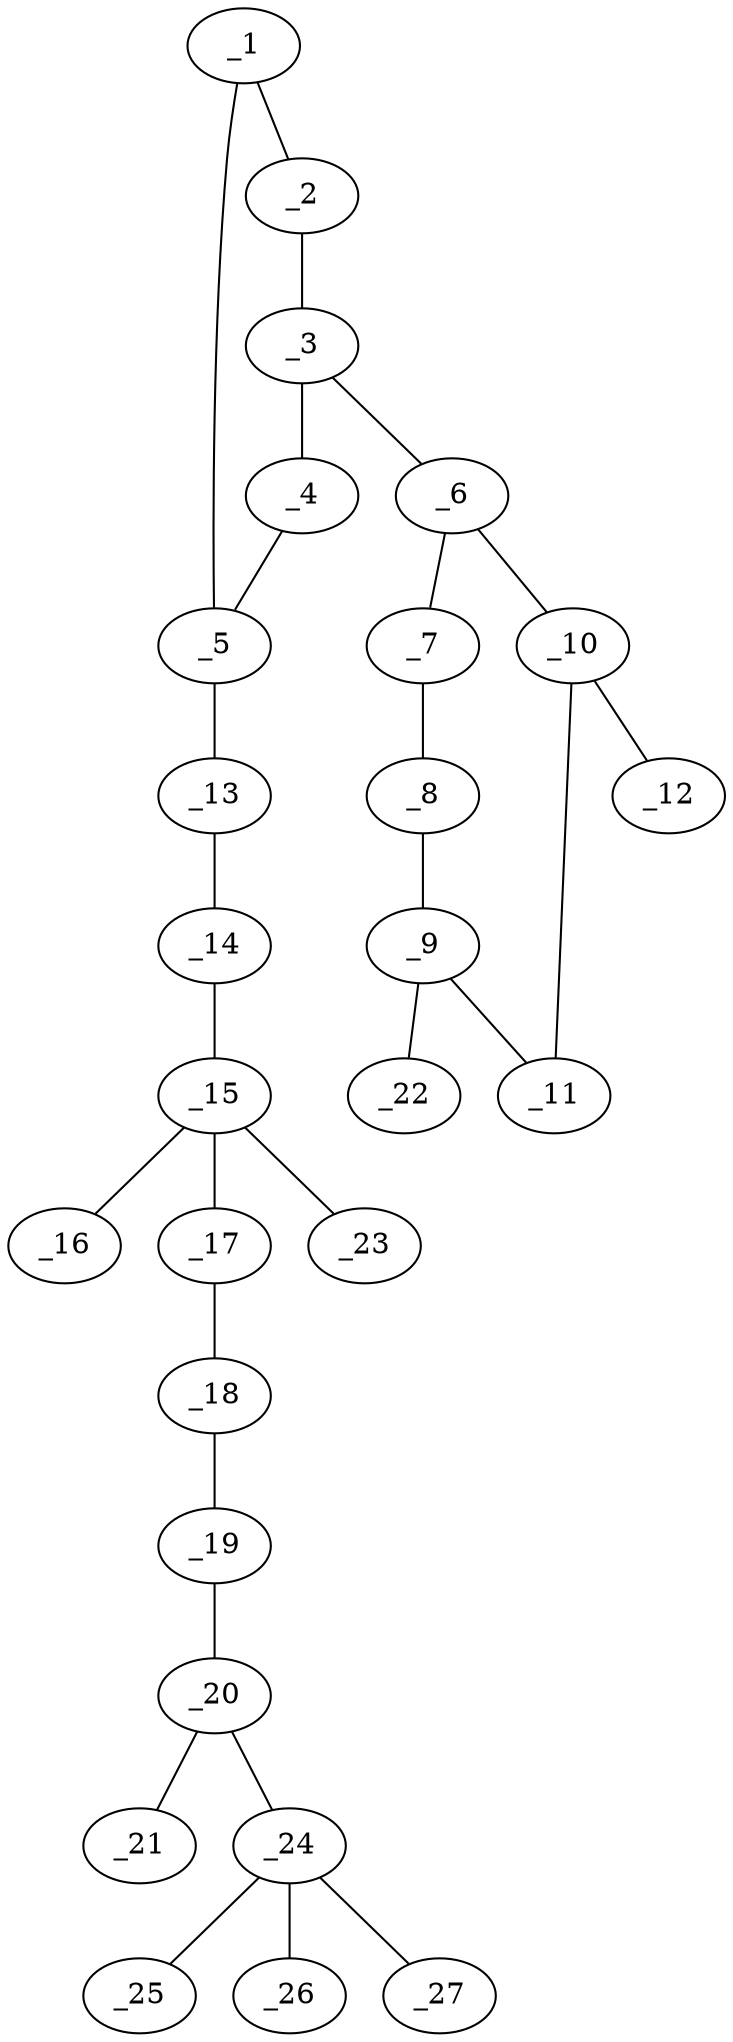 graph molid685584 {
	_1	 [charge=0,
		chem=1,
		symbol="C  ",
		x="5.5277",
		y="-1.028"];
	_2	 [charge=0,
		chem=1,
		symbol="C  ",
		x="5.8367",
		y="-1.979"];
	_1 -- _2	 [valence=1];
	_5	 [charge=0,
		chem=1,
		symbol="C  ",
		x="4.5277",
		y="-1.028"];
	_1 -- _5	 [valence=1];
	_3	 [charge=0,
		chem=1,
		symbol="C  ",
		x="5.0277",
		y="-2.5668"];
	_2 -- _3	 [valence=1];
	_4	 [charge=0,
		chem=2,
		symbol="O  ",
		x="4.2187",
		y="-1.979"];
	_3 -- _4	 [valence=1];
	_6	 [charge=0,
		chem=4,
		symbol="N  ",
		x="5.0277",
		y="-3.5668"];
	_3 -- _6	 [valence=1];
	_4 -- _5	 [valence=1];
	_13	 [charge=0,
		chem=1,
		symbol="C  ",
		x="3.9399",
		y="-0.2189"];
	_5 -- _13	 [valence=1];
	_7	 [charge=0,
		chem=1,
		symbol="C  ",
		x="5.8937",
		y="-4.0668"];
	_6 -- _7	 [valence=1];
	_10	 [charge=0,
		chem=1,
		symbol="C  ",
		x="4.1617",
		y="-4.0668"];
	_6 -- _10	 [valence=1];
	_8	 [charge=0,
		chem=1,
		symbol="C  ",
		x="5.8937",
		y="-5.0668"];
	_7 -- _8	 [valence=2];
	_9	 [charge=0,
		chem=1,
		symbol="C  ",
		x="5.0277",
		y="-5.5668"];
	_8 -- _9	 [valence=1];
	_11	 [charge=0,
		chem=4,
		symbol="N  ",
		x="4.1617",
		y="-5.0668"];
	_9 -- _11	 [valence=1];
	_22	 [charge=0,
		chem=4,
		symbol="N  ",
		x="5.0277",
		y="-6.5668"];
	_9 -- _22	 [valence=1];
	_10 -- _11	 [valence=1];
	_12	 [charge=0,
		chem=2,
		symbol="O  ",
		x="3.2956",
		y="-3.5668"];
	_10 -- _12	 [valence=2];
	_14	 [charge=0,
		chem=2,
		symbol="O  ",
		x="4.3467",
		y="0.6946"];
	_13 -- _14	 [valence=1];
	_15	 [charge=0,
		chem=6,
		symbol="P  ",
		x="3.7589",
		y="1.5036"];
	_14 -- _15	 [valence=1];
	_16	 [charge=0,
		chem=2,
		symbol="O  ",
		x="2.9499",
		y="0.9158"];
	_15 -- _16	 [valence=2];
	_17	 [charge=0,
		chem=2,
		symbol="O  ",
		x="3.1711",
		y="2.3127"];
	_15 -- _17	 [valence=1];
	_23	 [charge=0,
		chem=2,
		symbol="O  ",
		x="4.5679",
		y="2.0914"];
	_15 -- _23	 [valence=1];
	_18	 [charge=0,
		chem=1,
		symbol="C  ",
		x="3.5778",
		y="3.2262"];
	_17 -- _18	 [valence=1];
	_19	 [charge=0,
		chem=2,
		symbol="O  ",
		x="2.9901",
		y="4.0352"];
	_18 -- _19	 [valence=1];
	_20	 [charge=0,
		chem=1,
		symbol="C  ",
		x="3.3968",
		y="4.9488"];
	_19 -- _20	 [valence=1];
	_21	 [charge=0,
		chem=2,
		symbol="O  ",
		x="4.3913",
		y="5.0533"];
	_20 -- _21	 [valence=2];
	_24	 [charge=0,
		chem=1,
		symbol="C  ",
		x="2.809",
		y="5.7578"];
	_20 -- _24	 [valence=1];
	_25	 [charge=0,
		chem=1,
		symbol="C  ",
		x="2.2212",
		y="6.5668"];
	_24 -- _25	 [valence=1];
	_26	 [charge=0,
		chem=1,
		symbol="C  ",
		x=2,
		y="5.17"];
	_24 -- _26	 [valence=1];
	_27	 [charge=0,
		chem=1,
		symbol="C  ",
		x="3.618",
		y="6.3456"];
	_24 -- _27	 [valence=1];
}
